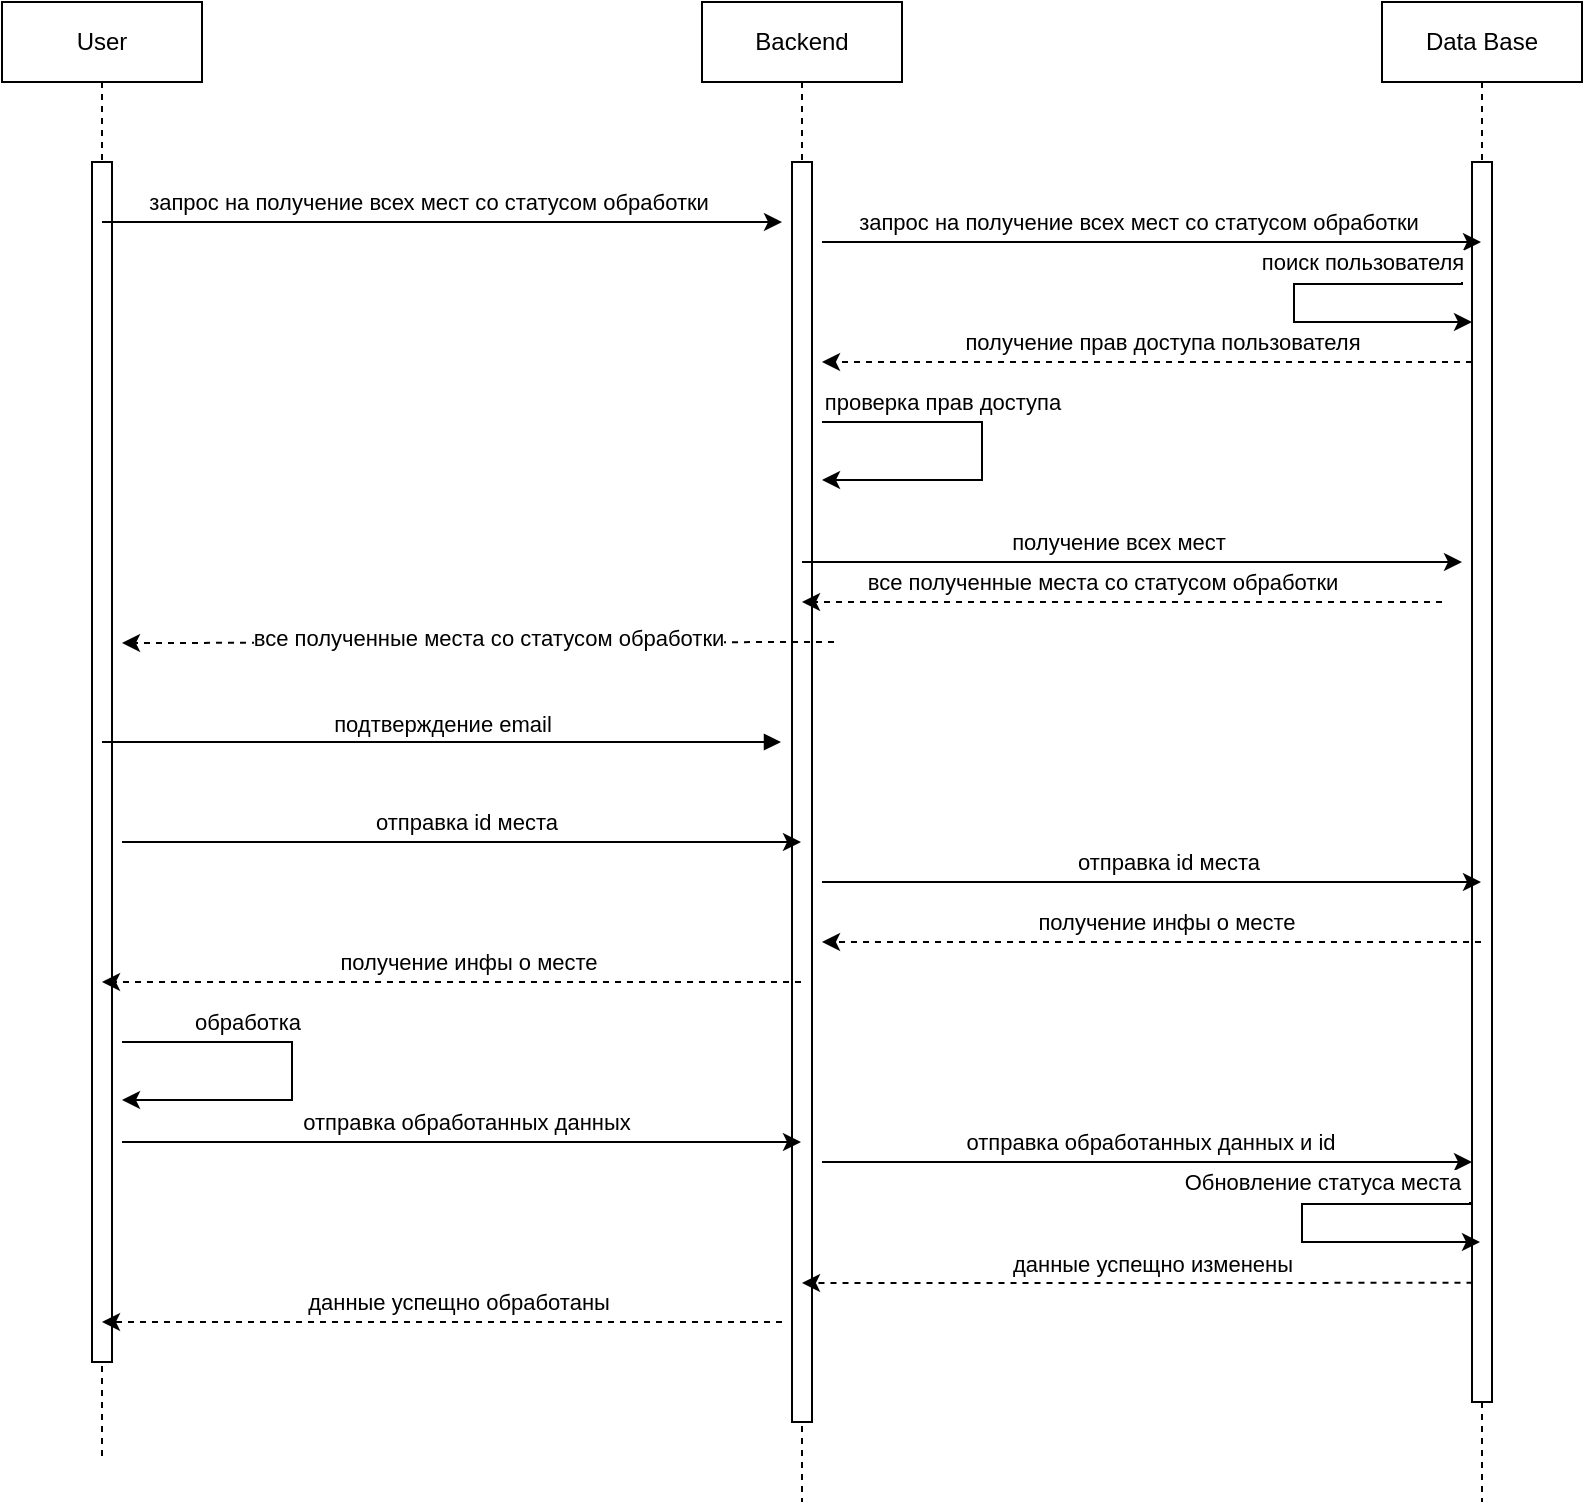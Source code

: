 <mxfile version="24.6.4" type="device">
  <diagram name="Страница — 1" id="uj769bRmao8TeXeje5Uu">
    <mxGraphModel dx="1350" dy="1181" grid="1" gridSize="10" guides="1" tooltips="1" connect="1" arrows="1" fold="1" page="1" pageScale="1" pageWidth="2339" pageHeight="3300" math="0" shadow="0">
      <root>
        <mxCell id="0" />
        <mxCell id="1" parent="0" />
        <mxCell id="S8C_bESfM-Bpj1KU_ltx-1" value="User" style="shape=umlLifeline;perimeter=lifelinePerimeter;whiteSpace=wrap;html=1;container=0;dropTarget=0;collapsible=0;recursiveResize=0;outlineConnect=0;portConstraint=eastwest;newEdgeStyle={&quot;edgeStyle&quot;:&quot;elbowEdgeStyle&quot;,&quot;elbow&quot;:&quot;vertical&quot;,&quot;curved&quot;:0,&quot;rounded&quot;:0};" vertex="1" parent="1">
          <mxGeometry x="340" y="160" width="100" height="730" as="geometry" />
        </mxCell>
        <mxCell id="S8C_bESfM-Bpj1KU_ltx-2" value="" style="html=1;points=[];perimeter=orthogonalPerimeter;outlineConnect=0;targetShapes=umlLifeline;portConstraint=eastwest;newEdgeStyle={&quot;edgeStyle&quot;:&quot;elbowEdgeStyle&quot;,&quot;elbow&quot;:&quot;vertical&quot;,&quot;curved&quot;:0,&quot;rounded&quot;:0};" vertex="1" parent="S8C_bESfM-Bpj1KU_ltx-1">
          <mxGeometry x="45" y="80" width="10" height="600" as="geometry" />
        </mxCell>
        <mxCell id="S8C_bESfM-Bpj1KU_ltx-3" value="Backend" style="shape=umlLifeline;perimeter=lifelinePerimeter;whiteSpace=wrap;html=1;container=0;dropTarget=0;collapsible=0;recursiveResize=0;outlineConnect=0;portConstraint=eastwest;newEdgeStyle={&quot;edgeStyle&quot;:&quot;elbowEdgeStyle&quot;,&quot;elbow&quot;:&quot;vertical&quot;,&quot;curved&quot;:0,&quot;rounded&quot;:0};" vertex="1" parent="1">
          <mxGeometry x="690" y="160" width="100" height="750" as="geometry" />
        </mxCell>
        <mxCell id="S8C_bESfM-Bpj1KU_ltx-4" value="" style="html=1;points=[];perimeter=orthogonalPerimeter;outlineConnect=0;targetShapes=umlLifeline;portConstraint=eastwest;newEdgeStyle={&quot;edgeStyle&quot;:&quot;elbowEdgeStyle&quot;,&quot;elbow&quot;:&quot;vertical&quot;,&quot;curved&quot;:0,&quot;rounded&quot;:0};" vertex="1" parent="S8C_bESfM-Bpj1KU_ltx-3">
          <mxGeometry x="45" y="80" width="10" height="630" as="geometry" />
        </mxCell>
        <mxCell id="S8C_bESfM-Bpj1KU_ltx-5" value="Data Base" style="shape=umlLifeline;perimeter=lifelinePerimeter;whiteSpace=wrap;html=1;container=0;dropTarget=0;collapsible=0;recursiveResize=0;outlineConnect=0;portConstraint=eastwest;newEdgeStyle={&quot;edgeStyle&quot;:&quot;elbowEdgeStyle&quot;,&quot;elbow&quot;:&quot;vertical&quot;,&quot;curved&quot;:0,&quot;rounded&quot;:0};" vertex="1" parent="1">
          <mxGeometry x="1030" y="160" width="100" height="750" as="geometry" />
        </mxCell>
        <mxCell id="S8C_bESfM-Bpj1KU_ltx-6" value="" style="html=1;points=[];perimeter=orthogonalPerimeter;outlineConnect=0;targetShapes=umlLifeline;portConstraint=eastwest;newEdgeStyle={&quot;edgeStyle&quot;:&quot;elbowEdgeStyle&quot;,&quot;elbow&quot;:&quot;vertical&quot;,&quot;curved&quot;:0,&quot;rounded&quot;:0};" vertex="1" parent="S8C_bESfM-Bpj1KU_ltx-5">
          <mxGeometry x="45" y="80" width="10" height="620" as="geometry" />
        </mxCell>
        <mxCell id="S8C_bESfM-Bpj1KU_ltx-12" value="" style="edgeStyle=elbowEdgeStyle;rounded=0;orthogonalLoop=1;jettySize=auto;html=1;elbow=vertical;curved=0;dashed=1;" edge="1" parent="1">
          <mxGeometry relative="1" as="geometry">
            <mxPoint x="1060" y="460" as="sourcePoint" />
            <mxPoint x="740" y="460" as="targetPoint" />
          </mxGeometry>
        </mxCell>
        <mxCell id="S8C_bESfM-Bpj1KU_ltx-13" value="все полученные места со статусом обработки" style="edgeLabel;html=1;align=center;verticalAlign=middle;resizable=0;points=[];" vertex="1" connectable="0" parent="S8C_bESfM-Bpj1KU_ltx-12">
          <mxGeometry x="0.174" y="1" relative="1" as="geometry">
            <mxPoint x="18" y="-11" as="offset" />
          </mxGeometry>
        </mxCell>
        <mxCell id="S8C_bESfM-Bpj1KU_ltx-16" value="" style="edgeStyle=elbowEdgeStyle;rounded=0;orthogonalLoop=1;jettySize=auto;html=1;elbow=vertical;curved=0;dashed=1;" edge="1" parent="1">
          <mxGeometry relative="1" as="geometry">
            <mxPoint x="756" y="480" as="sourcePoint" />
            <mxPoint x="400" y="480.5" as="targetPoint" />
          </mxGeometry>
        </mxCell>
        <mxCell id="S8C_bESfM-Bpj1KU_ltx-17" value="все полученные места со статусом обработки" style="edgeLabel;html=1;align=center;verticalAlign=middle;resizable=0;points=[];" vertex="1" connectable="0" parent="S8C_bESfM-Bpj1KU_ltx-16">
          <mxGeometry x="-0.28" y="-3" relative="1" as="geometry">
            <mxPoint x="-45" as="offset" />
          </mxGeometry>
        </mxCell>
        <mxCell id="S8C_bESfM-Bpj1KU_ltx-26" value="подтверждение email" style="html=1;verticalAlign=bottom;endArrow=block;edgeStyle=elbowEdgeStyle;elbow=vertical;curved=0;rounded=0;" edge="1" parent="1" source="S8C_bESfM-Bpj1KU_ltx-1">
          <mxGeometry relative="1" as="geometry">
            <mxPoint x="440" y="530" as="sourcePoint" />
            <Array as="points">
              <mxPoint x="530" y="530" />
            </Array>
            <mxPoint x="729.5" y="530" as="targetPoint" />
            <mxPoint as="offset" />
          </mxGeometry>
        </mxCell>
        <mxCell id="S8C_bESfM-Bpj1KU_ltx-32" value="" style="edgeStyle=elbowEdgeStyle;rounded=0;orthogonalLoop=1;jettySize=auto;html=1;elbow=vertical;curved=0;" edge="1" parent="1" source="S8C_bESfM-Bpj1KU_ltx-1">
          <mxGeometry relative="1" as="geometry">
            <mxPoint x="440" y="270" as="sourcePoint" />
            <mxPoint x="730" y="270" as="targetPoint" />
          </mxGeometry>
        </mxCell>
        <mxCell id="S8C_bESfM-Bpj1KU_ltx-33" value="запрос на получение всех мест со статусом обработки" style="edgeLabel;html=1;align=center;verticalAlign=middle;resizable=0;points=[];" vertex="1" connectable="0" parent="S8C_bESfM-Bpj1KU_ltx-32">
          <mxGeometry x="0.107" y="-1" relative="1" as="geometry">
            <mxPoint x="-25" y="-11" as="offset" />
          </mxGeometry>
        </mxCell>
        <mxCell id="S8C_bESfM-Bpj1KU_ltx-37" value="" style="edgeStyle=elbowEdgeStyle;rounded=0;orthogonalLoop=1;jettySize=auto;html=1;elbow=vertical;curved=0;" edge="1" parent="1" target="S8C_bESfM-Bpj1KU_ltx-5">
          <mxGeometry relative="1" as="geometry">
            <mxPoint x="750" y="280" as="sourcePoint" />
            <mxPoint x="1040" y="280" as="targetPoint" />
          </mxGeometry>
        </mxCell>
        <mxCell id="S8C_bESfM-Bpj1KU_ltx-38" value="запрос на получение всех мест со статусом обработки" style="edgeLabel;html=1;align=center;verticalAlign=middle;resizable=0;points=[];" vertex="1" connectable="0" parent="S8C_bESfM-Bpj1KU_ltx-37">
          <mxGeometry x="0.107" y="-1" relative="1" as="geometry">
            <mxPoint x="-25" y="-11" as="offset" />
          </mxGeometry>
        </mxCell>
        <mxCell id="S8C_bESfM-Bpj1KU_ltx-39" value="" style="edgeStyle=orthogonalEdgeStyle;rounded=0;orthogonalLoop=1;jettySize=auto;html=1;elbow=vertical;" edge="1" parent="1">
          <mxGeometry relative="1" as="geometry">
            <mxPoint x="1070" y="300" as="sourcePoint" />
            <mxPoint x="1075" y="320" as="targetPoint" />
            <Array as="points">
              <mxPoint x="1070" y="301" />
              <mxPoint x="986" y="301" />
              <mxPoint x="986" y="320" />
            </Array>
          </mxGeometry>
        </mxCell>
        <mxCell id="S8C_bESfM-Bpj1KU_ltx-40" value="поиск пользователя" style="edgeLabel;html=1;align=center;verticalAlign=middle;resizable=0;points=[];" vertex="1" connectable="0" parent="S8C_bESfM-Bpj1KU_ltx-39">
          <mxGeometry x="-0.588" y="-4" relative="1" as="geometry">
            <mxPoint x="-11" y="-7" as="offset" />
          </mxGeometry>
        </mxCell>
        <mxCell id="S8C_bESfM-Bpj1KU_ltx-42" value="" style="edgeStyle=elbowEdgeStyle;rounded=0;orthogonalLoop=1;jettySize=auto;html=1;elbow=vertical;curved=0;dashed=1;" edge="1" parent="1">
          <mxGeometry relative="1" as="geometry">
            <mxPoint x="1075" y="340" as="sourcePoint" />
            <mxPoint x="750" y="340" as="targetPoint" />
          </mxGeometry>
        </mxCell>
        <mxCell id="S8C_bESfM-Bpj1KU_ltx-43" value="получение прав доступа пользователя" style="edgeLabel;html=1;align=center;verticalAlign=middle;resizable=0;points=[];" vertex="1" connectable="0" parent="S8C_bESfM-Bpj1KU_ltx-42">
          <mxGeometry x="0.174" y="1" relative="1" as="geometry">
            <mxPoint x="36" y="-11" as="offset" />
          </mxGeometry>
        </mxCell>
        <mxCell id="S8C_bESfM-Bpj1KU_ltx-44" value="" style="edgeStyle=orthogonalEdgeStyle;rounded=0;orthogonalLoop=1;jettySize=auto;html=1;elbow=vertical;" edge="1" parent="1">
          <mxGeometry relative="1" as="geometry">
            <mxPoint x="750" y="370" as="sourcePoint" />
            <mxPoint x="750" y="399" as="targetPoint" />
            <Array as="points">
              <mxPoint x="830" y="370" />
              <mxPoint x="830" y="399" />
            </Array>
          </mxGeometry>
        </mxCell>
        <mxCell id="S8C_bESfM-Bpj1KU_ltx-45" value="проверка прав доступа" style="edgeLabel;html=1;align=center;verticalAlign=middle;resizable=0;points=[];" vertex="1" connectable="0" parent="S8C_bESfM-Bpj1KU_ltx-44">
          <mxGeometry x="-0.251" y="-2" relative="1" as="geometry">
            <mxPoint x="-11" y="-12" as="offset" />
          </mxGeometry>
        </mxCell>
        <mxCell id="S8C_bESfM-Bpj1KU_ltx-46" value="" style="edgeStyle=elbowEdgeStyle;rounded=0;orthogonalLoop=1;jettySize=auto;html=1;elbow=vertical;curved=0;" edge="1" parent="1">
          <mxGeometry relative="1" as="geometry">
            <mxPoint x="740" y="440" as="sourcePoint" />
            <mxPoint x="1070" y="440" as="targetPoint" />
          </mxGeometry>
        </mxCell>
        <mxCell id="S8C_bESfM-Bpj1KU_ltx-47" value="получение всех мест" style="edgeLabel;html=1;align=center;verticalAlign=middle;resizable=0;points=[];" vertex="1" connectable="0" parent="S8C_bESfM-Bpj1KU_ltx-46">
          <mxGeometry x="0.107" y="-1" relative="1" as="geometry">
            <mxPoint x="-25" y="-11" as="offset" />
          </mxGeometry>
        </mxCell>
        <mxCell id="S8C_bESfM-Bpj1KU_ltx-48" value="" style="edgeStyle=elbowEdgeStyle;rounded=0;orthogonalLoop=1;jettySize=auto;html=1;elbow=vertical;curved=0;" edge="1" parent="1" target="S8C_bESfM-Bpj1KU_ltx-3">
          <mxGeometry relative="1" as="geometry">
            <mxPoint x="400" y="580" as="sourcePoint" />
            <mxPoint x="690" y="580" as="targetPoint" />
          </mxGeometry>
        </mxCell>
        <mxCell id="S8C_bESfM-Bpj1KU_ltx-49" value="отправка id места" style="edgeLabel;html=1;align=center;verticalAlign=middle;resizable=0;points=[];" vertex="1" connectable="0" parent="S8C_bESfM-Bpj1KU_ltx-48">
          <mxGeometry x="0.166" y="3" relative="1" as="geometry">
            <mxPoint x="-26" y="-7" as="offset" />
          </mxGeometry>
        </mxCell>
        <mxCell id="S8C_bESfM-Bpj1KU_ltx-50" value="" style="edgeStyle=elbowEdgeStyle;rounded=0;orthogonalLoop=1;jettySize=auto;html=1;elbow=vertical;curved=0;" edge="1" parent="1" target="S8C_bESfM-Bpj1KU_ltx-5">
          <mxGeometry relative="1" as="geometry">
            <mxPoint x="750" y="600" as="sourcePoint" />
            <mxPoint x="1044.75" y="600" as="targetPoint" />
          </mxGeometry>
        </mxCell>
        <mxCell id="S8C_bESfM-Bpj1KU_ltx-51" value="отправка id места" style="edgeLabel;html=1;align=center;verticalAlign=middle;resizable=0;points=[];" vertex="1" connectable="0" parent="S8C_bESfM-Bpj1KU_ltx-50">
          <mxGeometry x="0.162" y="2" relative="1" as="geometry">
            <mxPoint x="-19" y="-8" as="offset" />
          </mxGeometry>
        </mxCell>
        <mxCell id="S8C_bESfM-Bpj1KU_ltx-52" value="" style="edgeStyle=elbowEdgeStyle;rounded=0;orthogonalLoop=1;jettySize=auto;html=1;elbow=vertical;curved=0;dashed=1;" edge="1" parent="1" source="S8C_bESfM-Bpj1KU_ltx-5">
          <mxGeometry relative="1" as="geometry">
            <mxPoint x="1045.25" y="630" as="sourcePoint" />
            <mxPoint x="750" y="630" as="targetPoint" />
          </mxGeometry>
        </mxCell>
        <mxCell id="S8C_bESfM-Bpj1KU_ltx-53" value="получение инфы о месте" style="edgeLabel;html=1;align=center;verticalAlign=middle;resizable=0;points=[];" vertex="1" connectable="0" parent="S8C_bESfM-Bpj1KU_ltx-52">
          <mxGeometry x="-0.108" y="-1" relative="1" as="geometry">
            <mxPoint x="-11" y="-9" as="offset" />
          </mxGeometry>
        </mxCell>
        <mxCell id="S8C_bESfM-Bpj1KU_ltx-54" value="" style="edgeStyle=elbowEdgeStyle;rounded=0;orthogonalLoop=1;jettySize=auto;html=1;elbow=vertical;curved=0;dashed=1;" edge="1" parent="1" source="S8C_bESfM-Bpj1KU_ltx-3">
          <mxGeometry relative="1" as="geometry">
            <mxPoint x="675" y="650" as="sourcePoint" />
            <mxPoint x="390" y="650" as="targetPoint" />
          </mxGeometry>
        </mxCell>
        <mxCell id="S8C_bESfM-Bpj1KU_ltx-55" value="получение инфы о месте" style="edgeLabel;html=1;align=center;verticalAlign=middle;resizable=0;points=[];" vertex="1" connectable="0" parent="S8C_bESfM-Bpj1KU_ltx-54">
          <mxGeometry x="-0.108" y="-1" relative="1" as="geometry">
            <mxPoint x="-11" y="-9" as="offset" />
          </mxGeometry>
        </mxCell>
        <mxCell id="S8C_bESfM-Bpj1KU_ltx-56" value="" style="edgeStyle=orthogonalEdgeStyle;rounded=0;orthogonalLoop=1;jettySize=auto;html=1;elbow=vertical;" edge="1" parent="1">
          <mxGeometry relative="1" as="geometry">
            <mxPoint x="400" y="680" as="sourcePoint" />
            <mxPoint x="400" y="709" as="targetPoint" />
            <Array as="points">
              <mxPoint x="485" y="680" />
              <mxPoint x="485" y="709" />
            </Array>
          </mxGeometry>
        </mxCell>
        <mxCell id="S8C_bESfM-Bpj1KU_ltx-57" value="обработка&amp;nbsp;" style="edgeLabel;html=1;align=center;verticalAlign=middle;resizable=0;points=[];" vertex="1" connectable="0" parent="S8C_bESfM-Bpj1KU_ltx-56">
          <mxGeometry x="-0.251" y="-2" relative="1" as="geometry">
            <mxPoint x="-11" y="-12" as="offset" />
          </mxGeometry>
        </mxCell>
        <mxCell id="S8C_bESfM-Bpj1KU_ltx-58" value="" style="edgeStyle=elbowEdgeStyle;rounded=0;orthogonalLoop=1;jettySize=auto;html=1;elbow=vertical;curved=0;" edge="1" parent="1" target="S8C_bESfM-Bpj1KU_ltx-3">
          <mxGeometry relative="1" as="geometry">
            <mxPoint x="400" y="730" as="sourcePoint" />
            <mxPoint x="680" y="730" as="targetPoint" />
          </mxGeometry>
        </mxCell>
        <mxCell id="S8C_bESfM-Bpj1KU_ltx-59" value="отправка обработанных данных" style="edgeLabel;html=1;align=center;verticalAlign=middle;resizable=0;points=[];" vertex="1" connectable="0" parent="S8C_bESfM-Bpj1KU_ltx-58">
          <mxGeometry x="0.166" y="3" relative="1" as="geometry">
            <mxPoint x="-26" y="-7" as="offset" />
          </mxGeometry>
        </mxCell>
        <mxCell id="S8C_bESfM-Bpj1KU_ltx-60" value="" style="edgeStyle=elbowEdgeStyle;rounded=0;orthogonalLoop=1;jettySize=auto;html=1;elbow=vertical;curved=0;" edge="1" parent="1" target="S8C_bESfM-Bpj1KU_ltx-6">
          <mxGeometry relative="1" as="geometry">
            <mxPoint x="750" y="740" as="sourcePoint" />
            <mxPoint x="1050" y="740" as="targetPoint" />
          </mxGeometry>
        </mxCell>
        <mxCell id="S8C_bESfM-Bpj1KU_ltx-61" value="отправка обработанных данных и id" style="edgeLabel;html=1;align=center;verticalAlign=middle;resizable=0;points=[];" vertex="1" connectable="0" parent="S8C_bESfM-Bpj1KU_ltx-60">
          <mxGeometry x="0.166" y="3" relative="1" as="geometry">
            <mxPoint x="-26" y="-7" as="offset" />
          </mxGeometry>
        </mxCell>
        <mxCell id="S8C_bESfM-Bpj1KU_ltx-62" value="" style="edgeStyle=orthogonalEdgeStyle;rounded=0;orthogonalLoop=1;jettySize=auto;html=1;elbow=vertical;" edge="1" parent="1">
          <mxGeometry relative="1" as="geometry">
            <mxPoint x="1074" y="760" as="sourcePoint" />
            <mxPoint x="1079" y="780" as="targetPoint" />
            <Array as="points">
              <mxPoint x="1074" y="761" />
              <mxPoint x="990" y="761" />
              <mxPoint x="990" y="780" />
            </Array>
          </mxGeometry>
        </mxCell>
        <mxCell id="S8C_bESfM-Bpj1KU_ltx-63" value="Обновление статуса места" style="edgeLabel;html=1;align=center;verticalAlign=middle;resizable=0;points=[];" vertex="1" connectable="0" parent="S8C_bESfM-Bpj1KU_ltx-62">
          <mxGeometry x="-0.802" y="-2" relative="1" as="geometry">
            <mxPoint x="-56" y="-9" as="offset" />
          </mxGeometry>
        </mxCell>
        <mxCell id="S8C_bESfM-Bpj1KU_ltx-64" value="" style="edgeStyle=elbowEdgeStyle;rounded=0;orthogonalLoop=1;jettySize=auto;html=1;elbow=vertical;curved=0;dashed=1;" edge="1" parent="1" target="S8C_bESfM-Bpj1KU_ltx-3">
          <mxGeometry relative="1" as="geometry">
            <mxPoint x="1075.25" y="800.42" as="sourcePoint" />
            <mxPoint x="780" y="800.42" as="targetPoint" />
          </mxGeometry>
        </mxCell>
        <mxCell id="S8C_bESfM-Bpj1KU_ltx-65" value="данные успещно изменены" style="edgeLabel;html=1;align=center;verticalAlign=middle;resizable=0;points=[];" vertex="1" connectable="0" parent="S8C_bESfM-Bpj1KU_ltx-64">
          <mxGeometry x="-0.108" y="-1" relative="1" as="geometry">
            <mxPoint x="-11" y="-9" as="offset" />
          </mxGeometry>
        </mxCell>
        <mxCell id="S8C_bESfM-Bpj1KU_ltx-66" value="" style="edgeStyle=elbowEdgeStyle;rounded=0;orthogonalLoop=1;jettySize=auto;html=1;elbow=vertical;curved=0;dashed=1;" edge="1" parent="1" target="S8C_bESfM-Bpj1KU_ltx-1">
          <mxGeometry relative="1" as="geometry">
            <mxPoint x="730" y="820" as="sourcePoint" />
            <mxPoint x="450" y="820" as="targetPoint" />
          </mxGeometry>
        </mxCell>
        <mxCell id="S8C_bESfM-Bpj1KU_ltx-67" value="данные успещно обработаны" style="edgeLabel;html=1;align=center;verticalAlign=middle;resizable=0;points=[];" vertex="1" connectable="0" parent="S8C_bESfM-Bpj1KU_ltx-66">
          <mxGeometry x="-0.108" y="-1" relative="1" as="geometry">
            <mxPoint x="-11" y="-9" as="offset" />
          </mxGeometry>
        </mxCell>
      </root>
    </mxGraphModel>
  </diagram>
</mxfile>
